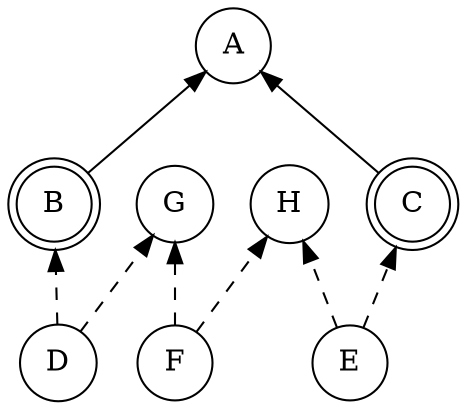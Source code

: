 digraph or {
rankdir="BT";
node [shape=circle]
edge [style=filled]

  A [label="A"]
  D [label="D"]
  E [label="E"]
  F [label="F"]
  G [label="G"]
  H [label="H"]

subgraph known {
  node [shape=doublecircle]

  B [label="B"]
  C [label="C"]
}

B->A
C->A

subgraph path
   {
       edge [style=dashed]

       D->B
       D->G
       F->G
       F->H
       E->H
       E->C
   }
}


